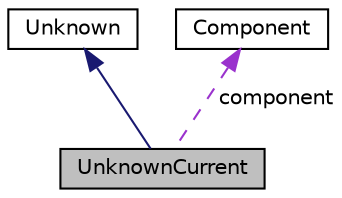 digraph "UnknownCurrent"
{
 // LATEX_PDF_SIZE
  edge [fontname="Helvetica",fontsize="10",labelfontname="Helvetica",labelfontsize="10"];
  node [fontname="Helvetica",fontsize="10",shape=record];
  Node1 [label="UnknownCurrent",height=0.2,width=0.4,color="black", fillcolor="grey75", style="filled", fontcolor="black",tooltip="Stores an Component for which the current is unknown."];
  Node2 -> Node1 [dir="back",color="midnightblue",fontsize="10",style="solid",fontname="Helvetica"];
  Node2 [label="Unknown",height=0.2,width=0.4,color="black", fillcolor="white", style="filled",URL="$classUnknown.html",tooltip="Base class for unknown values."];
  Node3 -> Node1 [dir="back",color="darkorchid3",fontsize="10",style="dashed",label=" component" ,fontname="Helvetica"];
  Node3 [label="Component",height=0.2,width=0.4,color="black", fillcolor="white", style="filled",URL="$classComponent.html",tooltip="Main class that holds circuit elements for modified nodal analysis (MNA)."];
}
